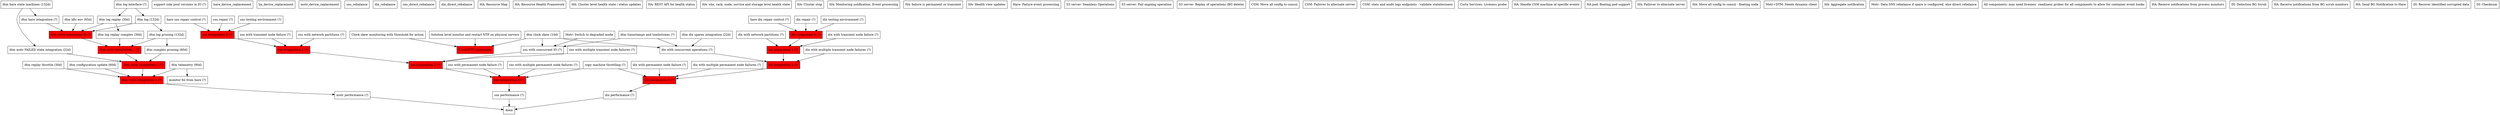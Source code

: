 digraph {
	node [shape=rect]
	done [label = "done"]
	dtm_hare_state_machines [label = "dtm hare state machines (132d)"];
	dtm_log_interface [label = "dtm log interface (?)"];
	dtm_log [label = "dtm log (132d)"];
	dtm_log_pruning [label = "dtm log pruning (132d)"];
	dtm_complex_pruning [label = "dtm complex pruning (60d)"];
	dtm_log_interface [label = "dtm log interface (?)"];
	dtm_log_replay [label = "dtm log replay (30d)"];
	dtm_log_replay_complex [label = "dtm log replay complex (30d)"];
	dtm_replay_throttle [label = "dtm replay throttle (30d)"];
	dtm_k8s_env [label = "dtm k8s env (65d)"];
	dtm_clock_skew [label = "dtm clock skew (10d)"];
	dtm_telemetry [label = "dtm telemetry (90d)"];
	dtm_hare_int [label = "dtm hare integration (?)"];
	dtm_failed_int [label = "dtm motr FAILED state integration (22d)", fillcolor = "red"];
	dtm_configuration_update [label = "dtm configuration update (60d)"];
	dtm_cortx_int0 [label = "dtm cortx integration (?)"];
	dtm_dix_spare [label = "dtm dix spares integration (22d)"];
	dtm_cortx_int0 [label = "dtm cortx integration 0 (?)", style="filled", fillcolor = "red"];
	dtm_cortx_int1 [label = "dtm cortx integration 1 (?)", style="filled", fillcolor = "red"];
	dtm_cortx_int2 [label = "dtm cortx integration 2 (?)", style="filled", fillcolor = "red"];
	dtm_cortx_int3 [label = "dtm cortx integration 3 (?)", style="filled", fillcolor = "red"];
	hare_sns_repair_control  [label = "hare sns repair control (?)"];
	hare_dix_repair_control  [label = "hare dix repair control (?)"];
	sns_client [label = "sns with concurrent IO (?)"];
	dix_client [label = "dix with concurrent operations (?)"];
	dtm_timestamps [label = "dtm timestamps and tombstones (?)"];
	sns_repair [label = "sns repair (?)"];
	dix_repair [label = "dix repair (?)"];
	cm_throttle [label = "copy machine throttling (?)"];
	hare_fol_monitor [label = "monitor fol from hare (?)"];
	io_side_pver [label = "support side pool versions in IO (?)"];
	sns_transient_failure [label = "sns with transient node failure (?)"];
	sns_transient_failure_mult [label = "sns with multiple transient node failures (?)"];
	sns_permanent_failure [label = "sns with permanent node failure (?)"];
	sns_permanent_failure_mult [label = "sns with multiple permanent node failures (?)"];
	sns_network [label = "sns with network partitions (?)"];
	/* if !corvault */
	hare_device_replacement;
	ha_device_replacement;
	motr_device_replacement;
	sns_rebalance;
	dix_rebalance;
	sns_direct_rebalance;
	dix_direct_rebalance;
	/* endif */
	sns_int0 [label = "sns integration 0 (?)", style="filled", fillcolor = "red"];
	sns_int1 [label = "sns integration 1 (?)", style="filled", fillcolor = "red"];
	sns_int2 [label = "sns integration 2 (?)", style="filled", fillcolor = "red"];
	sns_int3 [label = "sns integration 3 (?)", style="filled", fillcolor = "red"];
	sns_env [label = "sns testing environment (?)"];
	dix_transient_failure [label = "dix with transient node failure (?)"];
	dix_transient_failure_mult [label = "dix with multiple transient node failures (?)"];
	dix_permanent_failure [label = "dix with permanent node failure (?)"];
	dix_permanent_failure_mult [label = "dix with multiple permanent node failures (?)"];
	dix_network [label = "dix with network partitions (?)"];
	dix_int0 [label = "dix integration 0 (?)"];
	dix_int0 [label = "dix integration 0 (?)", style="filled", fillcolor = "red"];
	dix_int1 [label = "dix integration 1 (?)", style="filled", fillcolor = "red"];
	dix_int2 [label = "dix integration 2 (?)", style="filled", fillcolor = "red"];
	dix_int3 [label = "dix integration 3 (?)", style="filled", fillcolor = "red"];
	dix_env [label = "dix testing environment (?)"];
	motr_performance [label = "motr performance (?)"];
	sns_performance [label = "sns performance (?)"];
	dix_performance [label = "dix performance (?)"];
	ha_resource_map [label = "HA: Resource Map"];
	ha_resource_health_framework [label = "HA: Resource Health Framework"];
	ha_cluster_health [label = "HA: Cluster level health state / status updates"];
	ha_rest [label = "HA: REST API for health status"];
	ha_health [label = "HA: site, rack, node, service and storage level health state"];
	ha_cluster_stop [label = "HA: Cluster stop"];
	ha_monitoring [label = "HA: Monitoring notification, Event processing"];
	ha_permanent_transient [label = "HA: failure is permanent or transient"];
	ha_health_update [label = "HA: Health view updates"];
	ha_event [label = "Hare: Failure event processing"];
	s3_seamless [label = "S3 server: Seamless Operations"];
	motr_degraded [label = "Motr: Switch to degraded mode"];
	s3_fail [label = "S3 server: Fail ongoing operation"];
	s3_bg_replay [label = "S3 server: Replay of operations (BG delete)"];
	csm_consul [label = "CSM: Move all config to consul"];
	csm_failover [label = "CSM: Failover to alternate server"];
	csm_validate [label = "CSM: stats and audit logs endpoints - validate statelessness"];
	cortx_liveness [label = "Cortx Services: Liveness probe"];
	ha_csm [label = "HA: Handle CSM machine id specific events"];
	ha_floating_pod [label = "HA pod: floating pod support"];
	ha_failover [label = "HA: Failover to alternate server"];
	ha_consul [label = "HA: Move all config to consul - floating node"];
	motr_dynamic_clients [label = "Motr+DTM: Needs dynamic client"];
	ha_aggregate [label = "HA: Aggregate notification"];
	sns_rebalance_or_direct [label = "Motr: Data SNS rebalance if spare is configured, else direct rebalance"];
	all_liveness [label = "All components: may need liveness  readiness probes for all components to allow for container event hooks"];
	ha_receive [label = "HA: Receive notifications from process monitors"];
	ntp_monitor [label = "Solution level monitor and restart NTP on physical servers"];
	clock_skew_monitor [label = "Clock skew monitoring with threshold for action"];
	di_scrub [label = "DI: Detection BG Scrub"];
	ha_scrub_event [label = "HA: Receive notifications from BG scrub monitors"];
	ha_scrub_hare [label = "HA: Send BG Notification to Hare"];
	di_recover [label = "DI: Recover identified corrupted data"];
	di_checksum [label = "DI: Checksum"];
	clock_int [label = "Clock/NTP integration", style="filled", fillcolor = "red"];
	dtm_log_interface -> dtm_log;
	dtm_log -> dtm_log_pruning;
	dtm_log_pruning -> dtm_complex_pruning;
	dtm_log_interface -> dtm_log_replay -> dtm_log_replay_complex;
	dtm_hare_state_machines -> dtm_hare_int;
	dtm_hare_state_machines -> dtm_failed_int;
	dtm_hare_int -> dtm_cortx_int0;
	dtm_k8s_env -> dtm_cortx_int0;
	dtm_log_replay -> dtm_cortx_int0;
	dtm_log -> dtm_cortx_int0;
	dtm_cortx_int0 -> dtm_cortx_int1;
	dtm_log_replay_complex -> dtm_cortx_int1;
	dtm_log_pruning -> dtm_cortx_int1;
	dtm_cortx_int1 -> dtm_cortx_int2;
	dtm_complex_pruning -> dtm_cortx_int2;
	dtm_failed_int  -> dtm_cortx_int2;
	dtm_cortx_int2 -> dtm_cortx_int3;
	dtm_telemetry -> dtm_cortx_int3;
	dtm_replay_throttle -> dtm_cortx_int3;
	dtm_configuration_update -> dtm_cortx_int3;
	dtm_clock_skew -> sns_client;
	dtm_timestamps -> sns_client;
	dtm_dix_spare -> dix_client;
	dtm_clock_skew -> dix_client;
	dtm_timestamps -> dix_client;
	dtm_telemetry -> hare_fol_monitor;
	sns_repair -> sns_int0;
	hare_sns_repair_control -> sns_int0;
	sns_env -> sns_int0;
	sns_int0 -> sns_int1;
	sns_transient_failure -> sns_int1;
	sns_network -> sns_int1;
	sns_int1 -> sns_int2;
	sns_transient_failure_mult -> sns_int2;
	sns_client -> sns_int2;
	sns_int2 -> sns_int3;
	sns_permanent_failure -> sns_int3;
	sns_permanent_failure_mult -> sns_int3;
	cm_throttle -> sns_int3;
	sns_int3 -> sns_performance;
	dix_repair -> dix_int0;
	hare_dix_repair_control -> dix_int0;
	dix_env -> dix_int0;
	dix_int0 -> dix_int1;
	dix_transient_failure -> dix_int1;
	dix_network -> dix_int1;
	dix_int1 -> dix_int2;
	dix_transient_failure_mult -> dix_int2;
	dix_client -> dix_int2;
	dix_int2 -> dix_int3;
	dix_permanent_failure -> dix_int3;
	dix_permanent_failure_mult -> dix_int3;
	dix_int3 -> dix_performance;
	cm_throttle -> dix_int3;
	dtm_cortx_int3 -> motr_performance;
	motr_performance -> done;
	motr_degraded -> sns_client;
	dtm_clock_skew -> clock_int;
	clock_skew_monitor -> clock_int;
	ntp_monitor -> clock_int;
	dix_performance -> done;
	sns_performance -> done;
}
